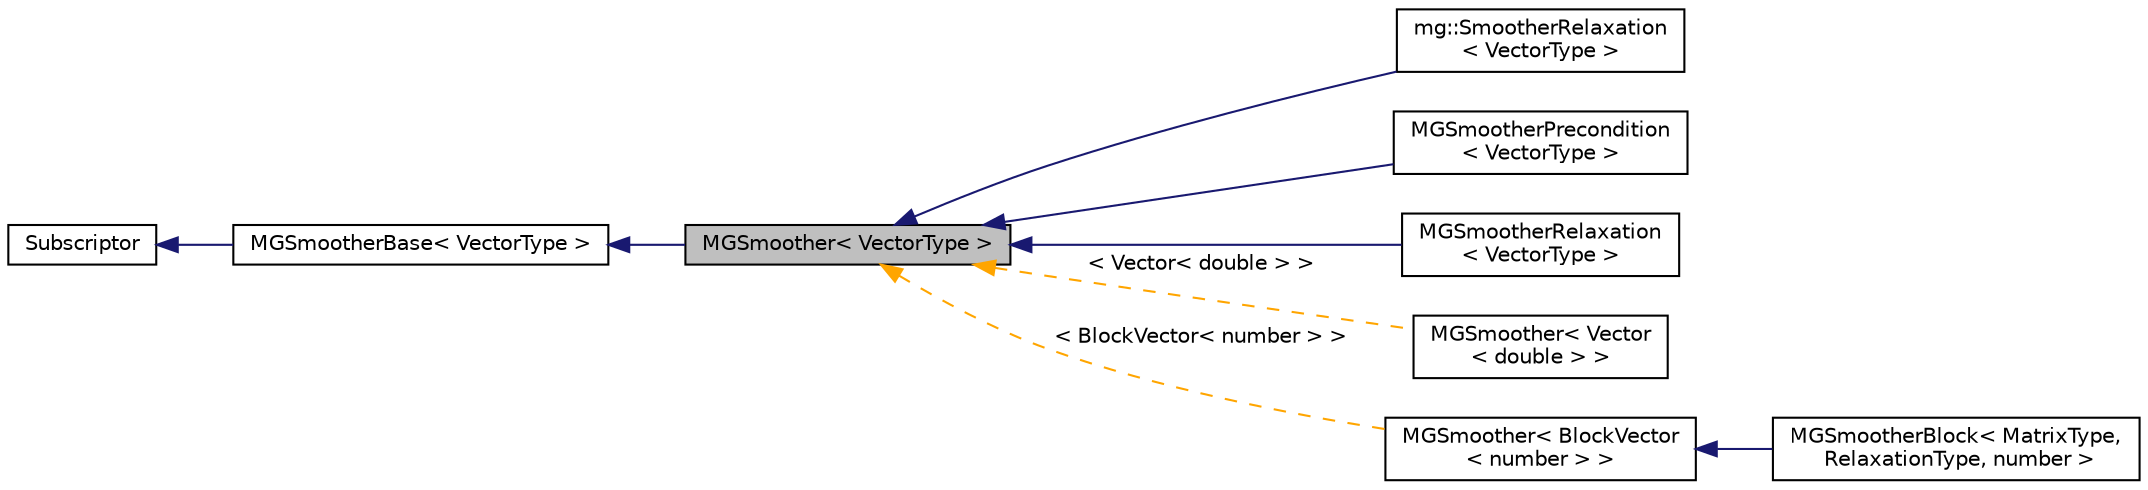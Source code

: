 digraph "MGSmoother&lt; VectorType &gt;"
{
 // LATEX_PDF_SIZE
  edge [fontname="Helvetica",fontsize="10",labelfontname="Helvetica",labelfontsize="10"];
  node [fontname="Helvetica",fontsize="10",shape=record];
  rankdir="LR";
  Node1 [label="MGSmoother\< VectorType \>",height=0.2,width=0.4,color="black", fillcolor="grey75", style="filled", fontcolor="black",tooltip=" "];
  Node2 -> Node1 [dir="back",color="midnightblue",fontsize="10",style="solid",fontname="Helvetica"];
  Node2 [label="MGSmootherBase\< VectorType \>",height=0.2,width=0.4,color="black", fillcolor="white", style="filled",URL="$classMGSmootherBase.html",tooltip=" "];
  Node3 -> Node2 [dir="back",color="midnightblue",fontsize="10",style="solid",fontname="Helvetica"];
  Node3 [label="Subscriptor",height=0.2,width=0.4,color="black", fillcolor="white", style="filled",URL="$classSubscriptor.html",tooltip=" "];
  Node1 -> Node4 [dir="back",color="midnightblue",fontsize="10",style="solid",fontname="Helvetica"];
  Node4 [label="mg::SmootherRelaxation\l\< VectorType \>",height=0.2,width=0.4,color="black", fillcolor="white", style="filled",URL="$classmg_1_1SmootherRelaxation.html",tooltip=" "];
  Node1 -> Node5 [dir="back",color="midnightblue",fontsize="10",style="solid",fontname="Helvetica"];
  Node5 [label="MGSmootherPrecondition\l\< VectorType \>",height=0.2,width=0.4,color="black", fillcolor="white", style="filled",URL="$classMGSmootherPrecondition.html",tooltip=" "];
  Node1 -> Node6 [dir="back",color="midnightblue",fontsize="10",style="solid",fontname="Helvetica"];
  Node6 [label="MGSmootherRelaxation\l\< VectorType \>",height=0.2,width=0.4,color="black", fillcolor="white", style="filled",URL="$classMGSmootherRelaxation.html",tooltip=" "];
  Node1 -> Node7 [dir="back",color="orange",fontsize="10",style="dashed",label=" \< Vector\< double \> \>" ,fontname="Helvetica"];
  Node7 [label="MGSmoother\< Vector\l\< double \> \>",height=0.2,width=0.4,color="black", fillcolor="white", style="filled",URL="$classMGSmoother.html",tooltip=" "];
  Node1 -> Node8 [dir="back",color="orange",fontsize="10",style="dashed",label=" \< BlockVector\< number \> \>" ,fontname="Helvetica"];
  Node8 [label="MGSmoother\< BlockVector\l\< number \> \>",height=0.2,width=0.4,color="black", fillcolor="white", style="filled",URL="$classMGSmoother.html",tooltip=" "];
  Node8 -> Node9 [dir="back",color="midnightblue",fontsize="10",style="solid",fontname="Helvetica"];
  Node9 [label="MGSmootherBlock\< MatrixType,\l RelaxationType, number \>",height=0.2,width=0.4,color="black", fillcolor="white", style="filled",URL="$classMGSmootherBlock.html",tooltip=" "];
}
